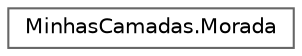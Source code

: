 digraph "Graphical Class Hierarchy"
{
 // LATEX_PDF_SIZE
  bgcolor="transparent";
  edge [fontname=Helvetica,fontsize=10,labelfontname=Helvetica,labelfontsize=10];
  node [fontname=Helvetica,fontsize=10,shape=box,height=0.2,width=0.4];
  rankdir="LR";
  Node0 [id="Node000000",label="MinhasCamadas.Morada",height=0.2,width=0.4,color="grey40", fillcolor="white", style="filled",URL="$class_minhas_camadas_1_1_morada.html",tooltip="Purpose: Class responsável por manipular uma respetiva Morada Created by: gonca Created on: 12/1/2024..."];
}

